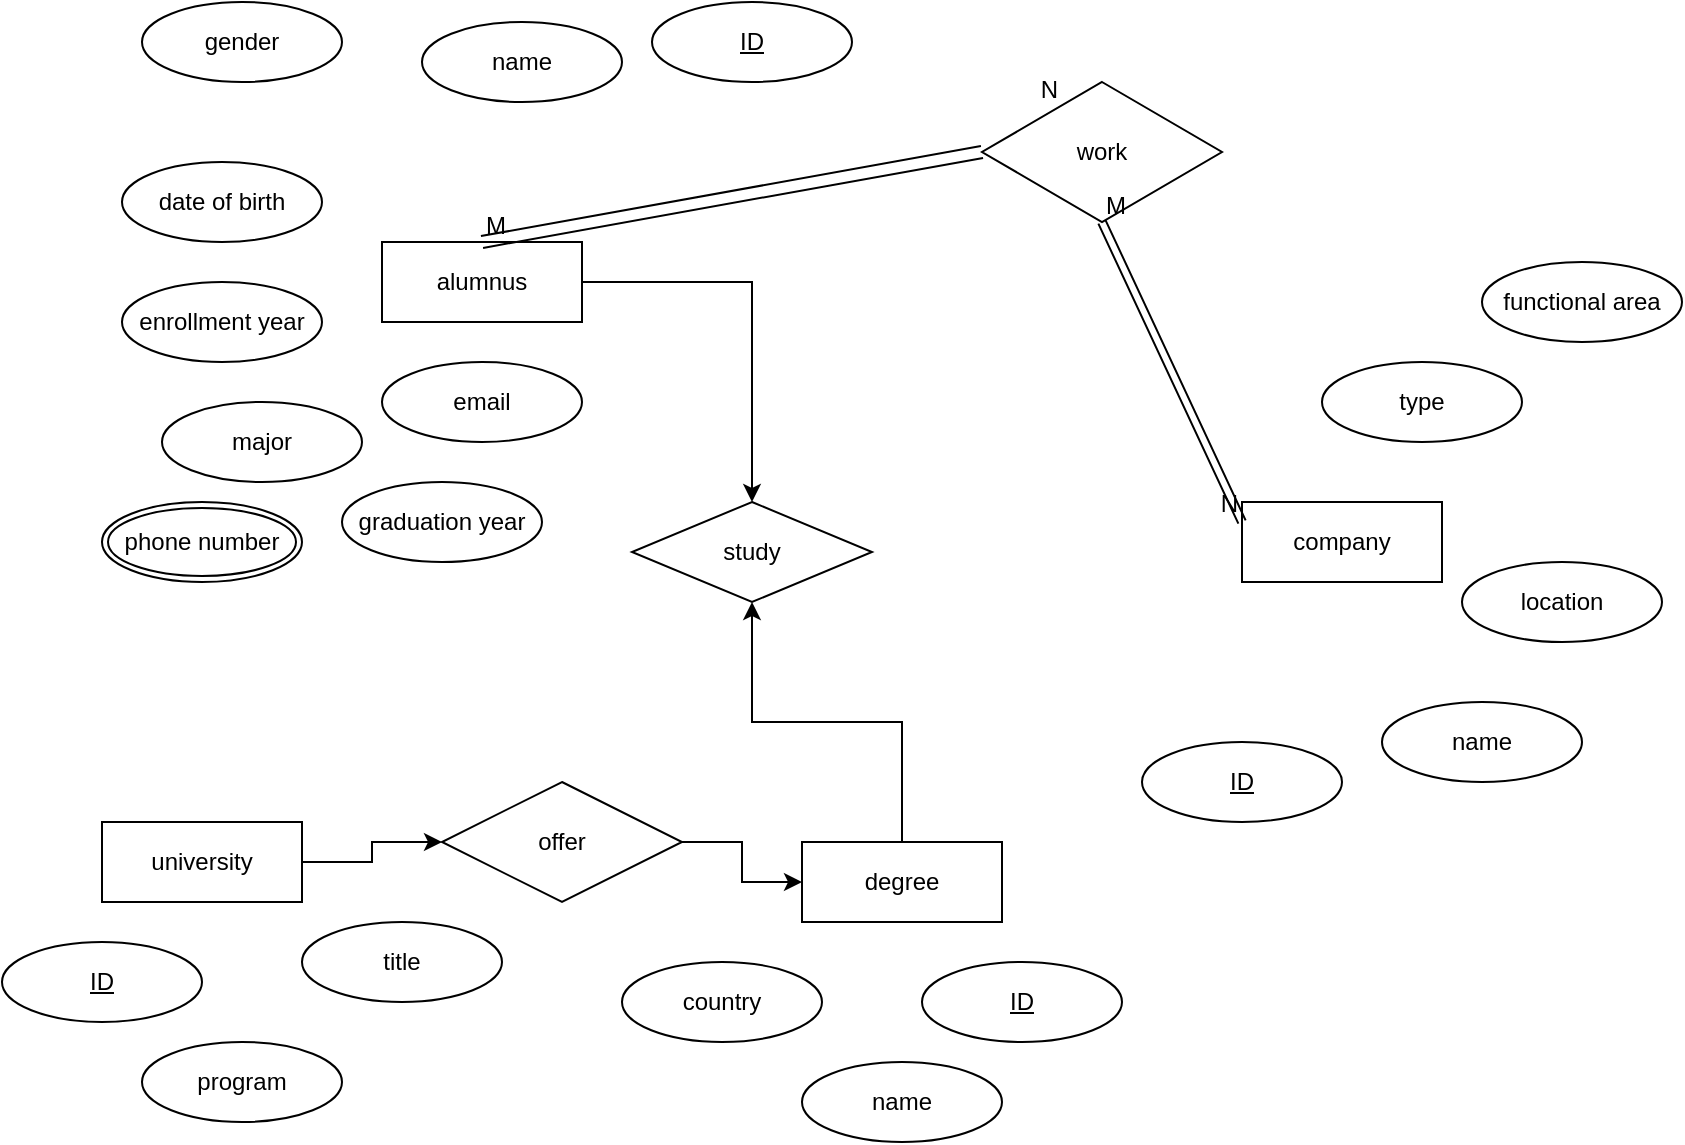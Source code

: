 <mxfile version="28.0.4">
  <diagram id="R2lEEEUBdFMjLlhIrx00" name="Page-1">
    <mxGraphModel dx="2055" dy="700" grid="1" gridSize="10" guides="1" tooltips="1" connect="1" arrows="1" fold="1" page="1" pageScale="1" pageWidth="850" pageHeight="1100" math="0" shadow="0" extFonts="Permanent Marker^https://fonts.googleapis.com/css?family=Permanent+Marker">
      <root>
        <mxCell id="0" />
        <mxCell id="1" parent="0" />
        <mxCell id="WDCaW94QrQYT6g_vUA-P-1" value="study" style="shape=rhombus;perimeter=rhombusPerimeter;whiteSpace=wrap;html=1;align=center;" vertex="1" parent="1">
          <mxGeometry x="305" y="280" width="120" height="50" as="geometry" />
        </mxCell>
        <mxCell id="WDCaW94QrQYT6g_vUA-P-2" value="work" style="shape=rhombus;perimeter=rhombusPerimeter;whiteSpace=wrap;html=1;align=center;" vertex="1" parent="1">
          <mxGeometry x="480" y="70" width="120" height="70" as="geometry" />
        </mxCell>
        <mxCell id="WDCaW94QrQYT6g_vUA-P-26" style="edgeStyle=orthogonalEdgeStyle;rounded=0;orthogonalLoop=1;jettySize=auto;html=1;exitX=1;exitY=0.5;exitDx=0;exitDy=0;entryX=0.5;entryY=0;entryDx=0;entryDy=0;" edge="1" parent="1" source="WDCaW94QrQYT6g_vUA-P-5" target="WDCaW94QrQYT6g_vUA-P-1">
          <mxGeometry relative="1" as="geometry" />
        </mxCell>
        <mxCell id="WDCaW94QrQYT6g_vUA-P-5" value="alumnus" style="whiteSpace=wrap;html=1;align=center;" vertex="1" parent="1">
          <mxGeometry x="180" y="150" width="100" height="40" as="geometry" />
        </mxCell>
        <mxCell id="WDCaW94QrQYT6g_vUA-P-6" value="phone number" style="ellipse;shape=doubleEllipse;margin=3;whiteSpace=wrap;html=1;align=center;" vertex="1" parent="1">
          <mxGeometry x="40" y="280" width="100" height="40" as="geometry" />
        </mxCell>
        <mxCell id="WDCaW94QrQYT6g_vUA-P-7" value="ID" style="ellipse;whiteSpace=wrap;html=1;align=center;fontStyle=4;" vertex="1" parent="1">
          <mxGeometry x="315" y="30" width="100" height="40" as="geometry" />
        </mxCell>
        <mxCell id="WDCaW94QrQYT6g_vUA-P-8" value="email" style="ellipse;whiteSpace=wrap;html=1;align=center;" vertex="1" parent="1">
          <mxGeometry x="180" y="210" width="100" height="40" as="geometry" />
        </mxCell>
        <mxCell id="WDCaW94QrQYT6g_vUA-P-9" value="name" style="ellipse;whiteSpace=wrap;html=1;align=center;" vertex="1" parent="1">
          <mxGeometry x="200" y="40" width="100" height="40" as="geometry" />
        </mxCell>
        <mxCell id="WDCaW94QrQYT6g_vUA-P-10" value="enrollment year" style="ellipse;whiteSpace=wrap;html=1;align=center;" vertex="1" parent="1">
          <mxGeometry x="50" y="170" width="100" height="40" as="geometry" />
        </mxCell>
        <mxCell id="WDCaW94QrQYT6g_vUA-P-11" value="date of birth" style="ellipse;whiteSpace=wrap;html=1;align=center;" vertex="1" parent="1">
          <mxGeometry x="50" y="110" width="100" height="40" as="geometry" />
        </mxCell>
        <mxCell id="WDCaW94QrQYT6g_vUA-P-12" value="gender" style="ellipse;whiteSpace=wrap;html=1;align=center;" vertex="1" parent="1">
          <mxGeometry x="60" y="30" width="100" height="40" as="geometry" />
        </mxCell>
        <mxCell id="WDCaW94QrQYT6g_vUA-P-13" value="major" style="ellipse;whiteSpace=wrap;html=1;align=center;" vertex="1" parent="1">
          <mxGeometry x="70" y="230" width="100" height="40" as="geometry" />
        </mxCell>
        <mxCell id="WDCaW94QrQYT6g_vUA-P-16" value="graduation year" style="ellipse;whiteSpace=wrap;html=1;align=center;" vertex="1" parent="1">
          <mxGeometry x="160" y="270" width="100" height="40" as="geometry" />
        </mxCell>
        <mxCell id="WDCaW94QrQYT6g_vUA-P-38" style="edgeStyle=orthogonalEdgeStyle;rounded=0;orthogonalLoop=1;jettySize=auto;html=1;exitX=1;exitY=0.5;exitDx=0;exitDy=0;" edge="1" parent="1" source="WDCaW94QrQYT6g_vUA-P-17" target="WDCaW94QrQYT6g_vUA-P-37">
          <mxGeometry relative="1" as="geometry" />
        </mxCell>
        <mxCell id="WDCaW94QrQYT6g_vUA-P-17" value="university" style="whiteSpace=wrap;html=1;align=center;" vertex="1" parent="1">
          <mxGeometry x="40" y="440" width="100" height="40" as="geometry" />
        </mxCell>
        <mxCell id="WDCaW94QrQYT6g_vUA-P-27" style="edgeStyle=orthogonalEdgeStyle;rounded=0;orthogonalLoop=1;jettySize=auto;html=1;exitX=0.5;exitY=0;exitDx=0;exitDy=0;entryX=0.5;entryY=1;entryDx=0;entryDy=0;" edge="1" parent="1" source="WDCaW94QrQYT6g_vUA-P-18" target="WDCaW94QrQYT6g_vUA-P-1">
          <mxGeometry relative="1" as="geometry" />
        </mxCell>
        <mxCell id="WDCaW94QrQYT6g_vUA-P-18" value="degree" style="whiteSpace=wrap;html=1;align=center;" vertex="1" parent="1">
          <mxGeometry x="390" y="450" width="100" height="40" as="geometry" />
        </mxCell>
        <mxCell id="WDCaW94QrQYT6g_vUA-P-19" value="program" style="ellipse;whiteSpace=wrap;html=1;align=center;" vertex="1" parent="1">
          <mxGeometry x="60" y="550" width="100" height="40" as="geometry" />
        </mxCell>
        <mxCell id="WDCaW94QrQYT6g_vUA-P-20" value="title" style="ellipse;whiteSpace=wrap;html=1;align=center;" vertex="1" parent="1">
          <mxGeometry x="140" y="490" width="100" height="40" as="geometry" />
        </mxCell>
        <mxCell id="WDCaW94QrQYT6g_vUA-P-22" value="name" style="ellipse;whiteSpace=wrap;html=1;align=center;" vertex="1" parent="1">
          <mxGeometry x="390" y="560" width="100" height="40" as="geometry" />
        </mxCell>
        <mxCell id="WDCaW94QrQYT6g_vUA-P-23" value="country" style="ellipse;whiteSpace=wrap;html=1;align=center;" vertex="1" parent="1">
          <mxGeometry x="300" y="510" width="100" height="40" as="geometry" />
        </mxCell>
        <mxCell id="WDCaW94QrQYT6g_vUA-P-24" value="ID" style="ellipse;whiteSpace=wrap;html=1;align=center;fontStyle=4;" vertex="1" parent="1">
          <mxGeometry x="450" y="510" width="100" height="40" as="geometry" />
        </mxCell>
        <mxCell id="WDCaW94QrQYT6g_vUA-P-25" value="ID" style="ellipse;whiteSpace=wrap;html=1;align=center;fontStyle=4;" vertex="1" parent="1">
          <mxGeometry x="-10" y="500" width="100" height="40" as="geometry" />
        </mxCell>
        <mxCell id="WDCaW94QrQYT6g_vUA-P-28" value="company" style="whiteSpace=wrap;html=1;align=center;" vertex="1" parent="1">
          <mxGeometry x="610" y="280" width="100" height="40" as="geometry" />
        </mxCell>
        <mxCell id="WDCaW94QrQYT6g_vUA-P-29" value="name" style="ellipse;whiteSpace=wrap;html=1;align=center;" vertex="1" parent="1">
          <mxGeometry x="680" y="380" width="100" height="40" as="geometry" />
        </mxCell>
        <mxCell id="WDCaW94QrQYT6g_vUA-P-30" value="functional area" style="ellipse;whiteSpace=wrap;html=1;align=center;" vertex="1" parent="1">
          <mxGeometry x="730" y="160" width="100" height="40" as="geometry" />
        </mxCell>
        <mxCell id="WDCaW94QrQYT6g_vUA-P-31" value="location" style="ellipse;whiteSpace=wrap;html=1;align=center;" vertex="1" parent="1">
          <mxGeometry x="720" y="310" width="100" height="40" as="geometry" />
        </mxCell>
        <mxCell id="WDCaW94QrQYT6g_vUA-P-32" value="type" style="ellipse;whiteSpace=wrap;html=1;align=center;" vertex="1" parent="1">
          <mxGeometry x="650" y="210" width="100" height="40" as="geometry" />
        </mxCell>
        <mxCell id="WDCaW94QrQYT6g_vUA-P-33" value="ID" style="ellipse;whiteSpace=wrap;html=1;align=center;fontStyle=4;" vertex="1" parent="1">
          <mxGeometry x="560" y="400" width="100" height="40" as="geometry" />
        </mxCell>
        <mxCell id="WDCaW94QrQYT6g_vUA-P-39" style="edgeStyle=orthogonalEdgeStyle;rounded=0;orthogonalLoop=1;jettySize=auto;html=1;exitX=1;exitY=0.5;exitDx=0;exitDy=0;entryX=0;entryY=0.5;entryDx=0;entryDy=0;" edge="1" parent="1" source="WDCaW94QrQYT6g_vUA-P-37" target="WDCaW94QrQYT6g_vUA-P-18">
          <mxGeometry relative="1" as="geometry" />
        </mxCell>
        <mxCell id="WDCaW94QrQYT6g_vUA-P-37" value="offer" style="shape=rhombus;perimeter=rhombusPerimeter;whiteSpace=wrap;html=1;align=center;" vertex="1" parent="1">
          <mxGeometry x="210" y="420" width="120" height="60" as="geometry" />
        </mxCell>
        <mxCell id="WDCaW94QrQYT6g_vUA-P-40" value="" style="shape=link;html=1;rounded=0;width=6;exitX=0.5;exitY=0;exitDx=0;exitDy=0;entryX=0;entryY=0.5;entryDx=0;entryDy=0;" edge="1" parent="1" source="WDCaW94QrQYT6g_vUA-P-5" target="WDCaW94QrQYT6g_vUA-P-2">
          <mxGeometry relative="1" as="geometry">
            <mxPoint x="223" y="127.41" as="sourcePoint" />
            <mxPoint x="460" y="132.59" as="targetPoint" />
            <Array as="points" />
          </mxGeometry>
        </mxCell>
        <mxCell id="WDCaW94QrQYT6g_vUA-P-41" value="M" style="resizable=0;html=1;whiteSpace=wrap;align=left;verticalAlign=bottom;" connectable="0" vertex="1" parent="WDCaW94QrQYT6g_vUA-P-40">
          <mxGeometry x="-1" relative="1" as="geometry" />
        </mxCell>
        <mxCell id="WDCaW94QrQYT6g_vUA-P-42" value="N" style="resizable=0;html=1;whiteSpace=wrap;align=right;verticalAlign=bottom;" connectable="0" vertex="1" parent="WDCaW94QrQYT6g_vUA-P-40">
          <mxGeometry x="1" relative="1" as="geometry">
            <mxPoint x="40" y="-23" as="offset" />
          </mxGeometry>
        </mxCell>
        <mxCell id="WDCaW94QrQYT6g_vUA-P-43" value="" style="shape=link;html=1;rounded=0;exitX=0.5;exitY=1;exitDx=0;exitDy=0;entryX=0;entryY=0.25;entryDx=0;entryDy=0;" edge="1" parent="1" source="WDCaW94QrQYT6g_vUA-P-2" target="WDCaW94QrQYT6g_vUA-P-28">
          <mxGeometry relative="1" as="geometry">
            <mxPoint x="450" y="260" as="sourcePoint" />
            <mxPoint x="610" y="260" as="targetPoint" />
          </mxGeometry>
        </mxCell>
        <mxCell id="WDCaW94QrQYT6g_vUA-P-44" value="M" style="resizable=0;html=1;whiteSpace=wrap;align=left;verticalAlign=bottom;" connectable="0" vertex="1" parent="WDCaW94QrQYT6g_vUA-P-43">
          <mxGeometry x="-1" relative="1" as="geometry" />
        </mxCell>
        <mxCell id="WDCaW94QrQYT6g_vUA-P-45" value="N" style="resizable=0;html=1;whiteSpace=wrap;align=right;verticalAlign=bottom;" connectable="0" vertex="1" parent="WDCaW94QrQYT6g_vUA-P-43">
          <mxGeometry x="1" relative="1" as="geometry" />
        </mxCell>
      </root>
    </mxGraphModel>
  </diagram>
</mxfile>

